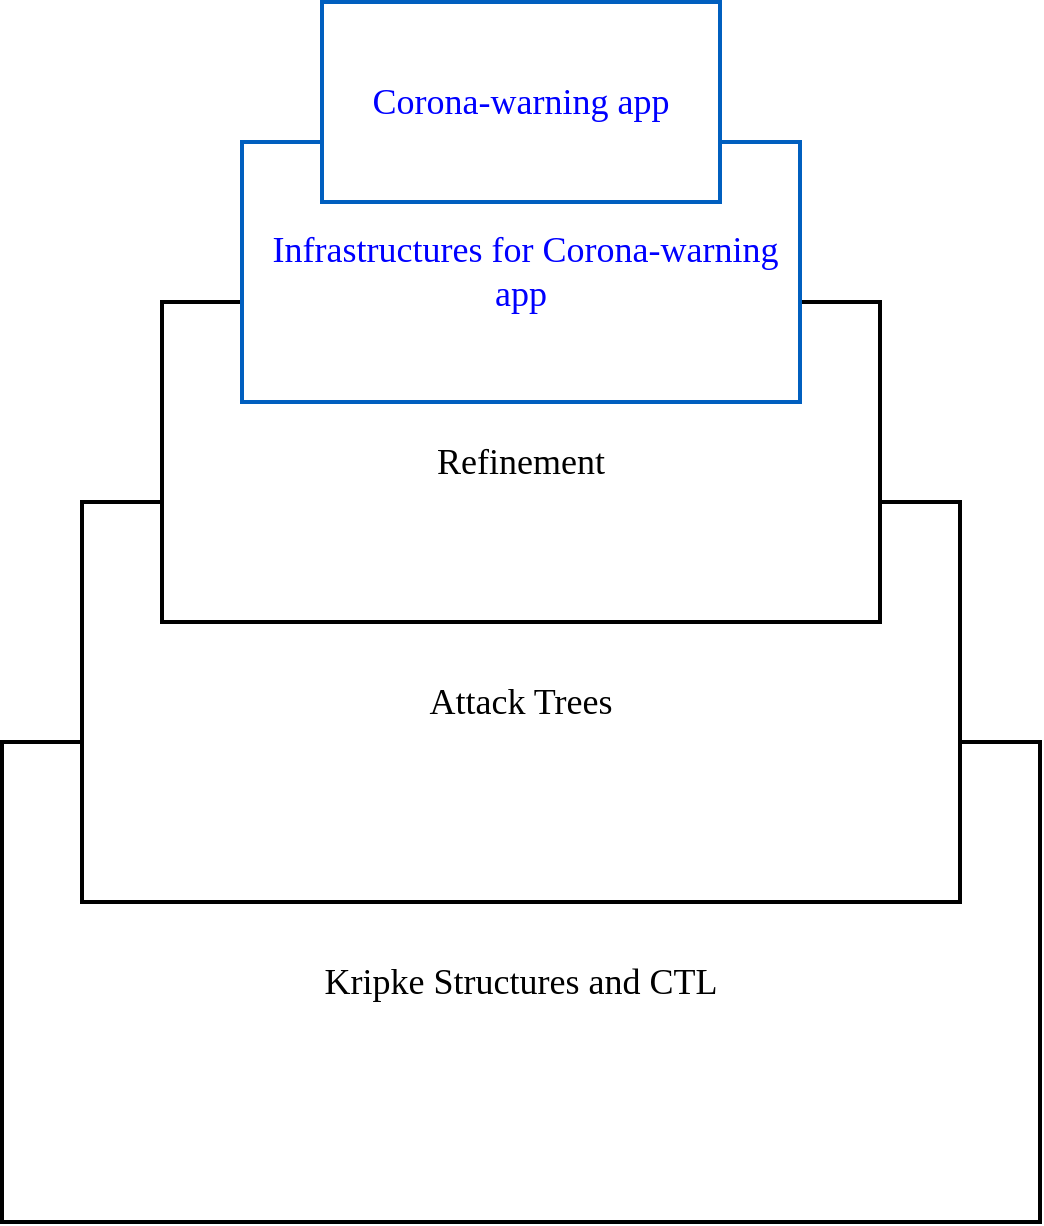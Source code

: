<mxfile version="13.3.1" type="device"><diagram id="4ZRPMGpiySeVdZhMyJO0" name="Page-1"><mxGraphModel dx="946" dy="1849" grid="1" gridSize="10" guides="1" tooltips="1" connect="1" arrows="1" fold="1" page="1" pageScale="1" pageWidth="827" pageHeight="1169" math="0" shadow="0"><root><mxCell id="0"/><mxCell id="1" parent="0"/><mxCell id="RxqSrTq2nGwjiHBhQo2s-1" value="&lt;font face=&quot;Tahoma&quot; style=&quot;font-size: 18px&quot;&gt;Kripke Structures and CTL&lt;/font&gt;" style="rounded=0;whiteSpace=wrap;html=1;strokeWidth=2;" vertex="1" parent="1"><mxGeometry x="160" y="160" width="519" height="240" as="geometry"/></mxCell><mxCell id="RxqSrTq2nGwjiHBhQo2s-2" value="&lt;font face=&quot;Tahoma&quot; style=&quot;font-size: 18px&quot;&gt;Attack Trees&lt;/font&gt;" style="rounded=0;whiteSpace=wrap;html=1;strokeWidth=2;" vertex="1" parent="1"><mxGeometry x="200" y="40" width="439" height="200" as="geometry"/></mxCell><mxCell id="RxqSrTq2nGwjiHBhQo2s-3" value="&lt;font face=&quot;Tahoma&quot; style=&quot;font-size: 18px&quot;&gt;Refinement&lt;/font&gt;" style="rounded=0;whiteSpace=wrap;html=1;strokeWidth=2;" vertex="1" parent="1"><mxGeometry x="240" y="-60" width="359" height="160" as="geometry"/></mxCell><mxCell id="RxqSrTq2nGwjiHBhQo2s-4" value="&lt;font face=&quot;Tahoma&quot; style=&quot;font-size: 18px&quot; color=&quot;#0000ff&quot;&gt;&amp;nbsp;&lt;font&gt;Infrastructures for Corona-warning app&lt;/font&gt;&lt;/font&gt;" style="rounded=0;whiteSpace=wrap;html=1;strokeWidth=2;strokeColor=#005FBF;" vertex="1" parent="1"><mxGeometry x="280" y="-140" width="279" height="130" as="geometry"/></mxCell><mxCell id="RxqSrTq2nGwjiHBhQo2s-5" value="&lt;font style=&quot;font-size: 18px&quot; face=&quot;Tahoma&quot; color=&quot;#0000ff&quot;&gt;Corona-warning app&lt;/font&gt;" style="rounded=0;whiteSpace=wrap;html=1;strokeWidth=2;strokeColor=#005FBF;" vertex="1" parent="1"><mxGeometry x="320" y="-210" width="199" height="100" as="geometry"/></mxCell></root></mxGraphModel></diagram></mxfile>